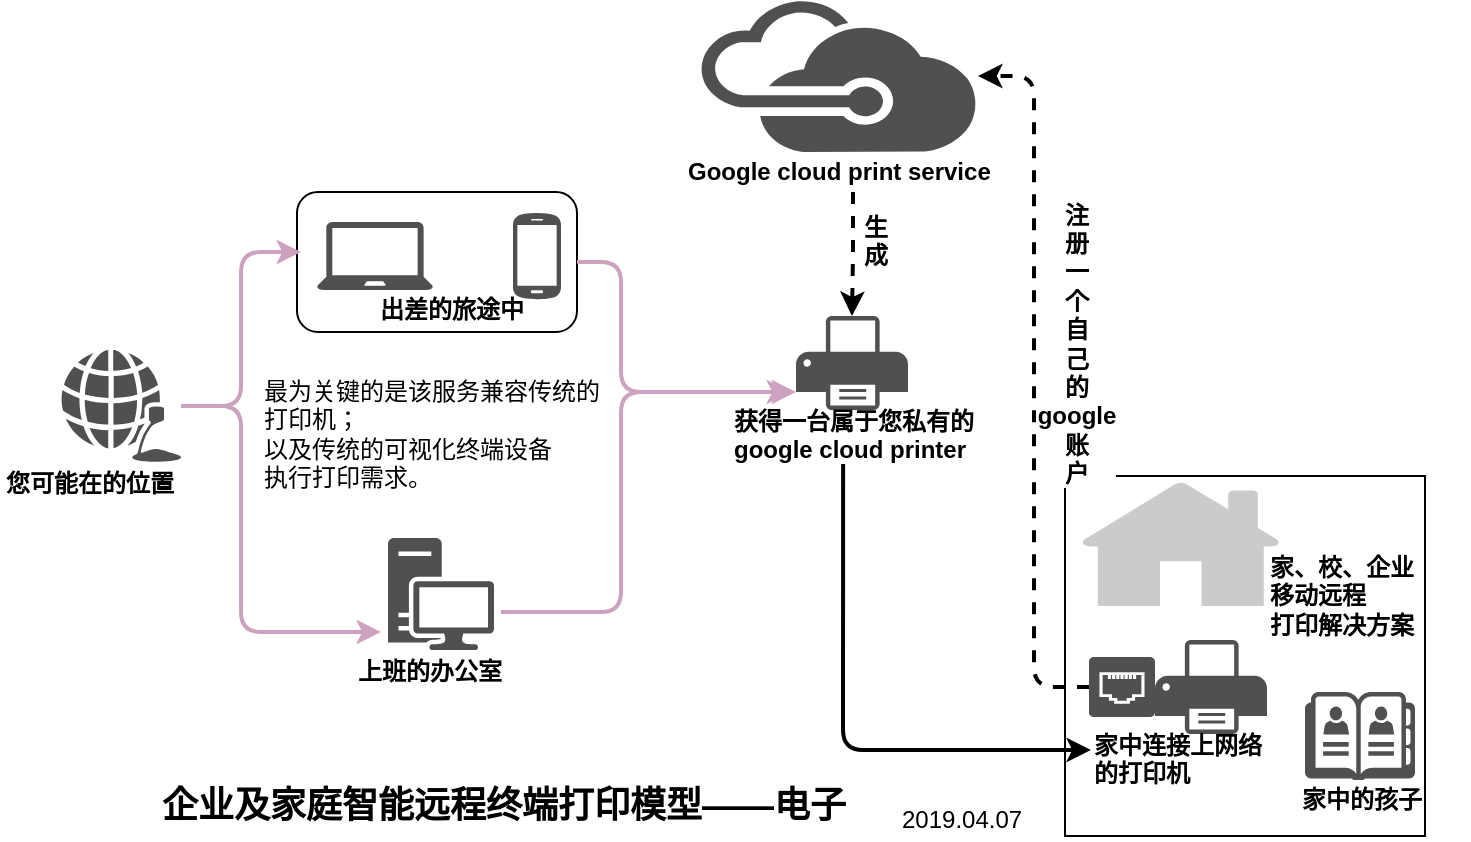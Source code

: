 <mxfile version="10.6.0" type="github"><diagram id="jo9v7P09ygBNdLOwuYa4" name="Page-1"><mxGraphModel dx="1581" dy="503" grid="1" gridSize="10" guides="1" tooltips="1" connect="1" arrows="1" fold="1" page="1" pageScale="1" pageWidth="827" pageHeight="1169" math="0" shadow="0"><root><mxCell id="0"/><mxCell id="1" parent="0"/><mxCell id="vyuO964C4UvbQYeFPGE2-1" value="" style="group" vertex="1" connectable="0" parent="1"><mxGeometry x="-372.5" y="225" width="318" height="226" as="geometry"/></mxCell><mxCell id="vyuO964C4UvbQYeFPGE2-2" value="" style="whiteSpace=wrap;html=1;aspect=fixed;" vertex="1" parent="vyuO964C4UvbQYeFPGE2-1"><mxGeometry x="116" y="44" width="180" height="180" as="geometry"/></mxCell><mxCell id="vyuO964C4UvbQYeFPGE2-3" value="" style="shadow=0;dashed=0;html=1;strokeColor=none;labelPosition=center;verticalLabelPosition=bottom;verticalAlign=top;outlineConnect=0;align=center;shape=mxgraph.office.concepts.home;fillColor=#CCCBCB;" vertex="1" parent="vyuO964C4UvbQYeFPGE2-1"><mxGeometry x="124" y="47" width="100" height="62" as="geometry"/></mxCell><mxCell id="vyuO964C4UvbQYeFPGE2-4" value="" style="group" vertex="1" connectable="0" parent="vyuO964C4UvbQYeFPGE2-1"><mxGeometry x="128" y="126" width="100" height="73" as="geometry"/></mxCell><mxCell id="vyuO964C4UvbQYeFPGE2-5" value="" style="shadow=0;dashed=0;html=1;strokeColor=none;fillColor=#505050;labelPosition=center;verticalLabelPosition=bottom;verticalAlign=top;outlineConnect=0;align=center;shape=mxgraph.office.devices.data_jack;" vertex="1" parent="vyuO964C4UvbQYeFPGE2-4"><mxGeometry y="8.5" width="33" height="30" as="geometry"/></mxCell><mxCell id="vyuO964C4UvbQYeFPGE2-6" value="" style="shadow=0;dashed=0;html=1;strokeColor=none;fillColor=#505050;labelPosition=center;verticalLabelPosition=bottom;verticalAlign=top;outlineConnect=0;align=center;shape=mxgraph.office.devices.printer;" vertex="1" parent="vyuO964C4UvbQYeFPGE2-4"><mxGeometry x="33" width="56" height="47" as="geometry"/></mxCell><mxCell id="vyuO964C4UvbQYeFPGE2-7" value="&lt;b&gt;家中连接上网络&lt;br&gt;的打印机&lt;/b&gt;&lt;br&gt;" style="text;html=1;resizable=0;points=[];autosize=1;align=left;verticalAlign=top;spacingTop=-4;" vertex="1" parent="vyuO964C4UvbQYeFPGE2-4"><mxGeometry y="43" width="100" height="30" as="geometry"/></mxCell><mxCell id="vyuO964C4UvbQYeFPGE2-8" value="" style="group" vertex="1" connectable="0" parent="vyuO964C4UvbQYeFPGE2-1"><mxGeometry x="232" y="152" width="80" height="64" as="geometry"/></mxCell><mxCell id="vyuO964C4UvbQYeFPGE2-9" value="" style="shadow=0;dashed=0;html=1;strokeColor=none;fillColor=#505050;labelPosition=center;verticalLabelPosition=bottom;verticalAlign=top;outlineConnect=0;align=center;shape=mxgraph.office.concepts.address_book;" vertex="1" parent="vyuO964C4UvbQYeFPGE2-8"><mxGeometry x="4" width="55" height="44" as="geometry"/></mxCell><mxCell id="vyuO964C4UvbQYeFPGE2-10" value="&lt;b&gt;家中的孩子&lt;/b&gt;" style="text;html=1;resizable=0;points=[];autosize=1;align=left;verticalAlign=top;spacingTop=-4;" vertex="1" parent="vyuO964C4UvbQYeFPGE2-8"><mxGeometry y="44" width="80" height="20" as="geometry"/></mxCell><mxCell id="vyuO964C4UvbQYeFPGE2-11" value="" style="group" vertex="1" connectable="0" parent="vyuO964C4UvbQYeFPGE2-1"><mxGeometry x="-67.5" y="30" width="150" height="96" as="geometry"/></mxCell><mxCell id="vyuO964C4UvbQYeFPGE2-12" value="&lt;b&gt;家、校、企业&lt;br&gt;移动远程&lt;br&gt;打印解决方案&lt;br&gt;&lt;/b&gt;" style="text;html=1;resizable=0;points=[];autosize=1;align=left;verticalAlign=top;spacingTop=-4;" vertex="1" parent="vyuO964C4UvbQYeFPGE2-1"><mxGeometry x="216" y="80" width="90" height="40" as="geometry"/></mxCell><mxCell id="vyuO964C4UvbQYeFPGE2-13" value="2019.04.07" style="text;html=1;resizable=0;points=[];autosize=1;align=left;verticalAlign=top;spacingTop=-4;" vertex="1" parent="vyuO964C4UvbQYeFPGE2-1"><mxGeometry x="32.5" y="206" width="80" height="20" as="geometry"/></mxCell><mxCell id="vyuO964C4UvbQYeFPGE2-14" value="" style="group" vertex="1" connectable="0" parent="1"><mxGeometry x="-630.5" y="137" width="130" height="60" as="geometry"/></mxCell><mxCell id="vyuO964C4UvbQYeFPGE2-15" value="" style="rounded=1;whiteSpace=wrap;html=1;" vertex="1" parent="vyuO964C4UvbQYeFPGE2-14"><mxGeometry x="-10" y="-10" width="140" height="70" as="geometry"/></mxCell><mxCell id="vyuO964C4UvbQYeFPGE2-16" value="" style="shadow=0;dashed=0;html=1;strokeColor=none;fillColor=#505050;labelPosition=center;verticalLabelPosition=bottom;verticalAlign=top;outlineConnect=0;align=center;shape=mxgraph.office.devices.laptop;" vertex="1" parent="vyuO964C4UvbQYeFPGE2-14"><mxGeometry y="5" width="58" height="34" as="geometry"/></mxCell><mxCell id="vyuO964C4UvbQYeFPGE2-17" value="" style="shadow=0;dashed=0;html=1;strokeColor=none;fillColor=#505050;labelPosition=center;verticalLabelPosition=bottom;verticalAlign=top;outlineConnect=0;align=center;shape=mxgraph.office.devices.cell_phone_android_standalone;" vertex="1" parent="vyuO964C4UvbQYeFPGE2-14"><mxGeometry x="98" width="24" height="44" as="geometry"/></mxCell><mxCell id="vyuO964C4UvbQYeFPGE2-18" value="&lt;b&gt;出差的旅途中&lt;/b&gt;" style="text;html=1;resizable=0;points=[];autosize=1;align=left;verticalAlign=top;spacingTop=-4;" vertex="1" parent="vyuO964C4UvbQYeFPGE2-14"><mxGeometry x="29" y="39" width="90" height="20" as="geometry"/></mxCell><mxCell id="vyuO964C4UvbQYeFPGE2-19" value="" style="group" vertex="1" connectable="0" parent="1"><mxGeometry x="-788.5" y="206" width="100" height="77" as="geometry"/></mxCell><mxCell id="vyuO964C4UvbQYeFPGE2-20" value="" style="shadow=0;dashed=0;html=1;strokeColor=none;fillColor=#505050;labelPosition=center;verticalLabelPosition=bottom;verticalAlign=top;outlineConnect=0;align=center;shape=mxgraph.office.concepts.web_conferencing;" vertex="1" parent="vyuO964C4UvbQYeFPGE2-19"><mxGeometry x="30" width="60" height="56" as="geometry"/></mxCell><mxCell id="vyuO964C4UvbQYeFPGE2-21" value="&lt;b&gt;您可能在的位置&lt;/b&gt;" style="text;html=1;resizable=0;points=[];autosize=1;align=left;verticalAlign=top;spacingTop=-4;" vertex="1" parent="vyuO964C4UvbQYeFPGE2-19"><mxGeometry y="57" width="100" height="20" as="geometry"/></mxCell><mxCell id="vyuO964C4UvbQYeFPGE2-22" value="" style="edgeStyle=elbowEdgeStyle;elbow=horizontal;endArrow=classic;html=1;strokeWidth=2;strokeColor=#CDA2BE;" edge="1" parent="1" source="vyuO964C4UvbQYeFPGE2-20"><mxGeometry width="50" height="50" relative="1" as="geometry"><mxPoint x="-678.5" y="257" as="sourcePoint"/><mxPoint x="-638.5" y="157" as="targetPoint"/></mxGeometry></mxCell><mxCell id="vyuO964C4UvbQYeFPGE2-23" value="" style="edgeStyle=elbowEdgeStyle;elbow=horizontal;endArrow=classic;html=1;strokeWidth=2;strokeColor=#CDA2BE;" edge="1" parent="1" source="vyuO964C4UvbQYeFPGE2-20"><mxGeometry width="50" height="50" relative="1" as="geometry"><mxPoint x="-698.5" y="237" as="sourcePoint"/><mxPoint x="-598.5" y="347" as="targetPoint"/><Array as="points"><mxPoint x="-668.5" y="307"/><mxPoint x="-618.5" y="337"/><mxPoint x="-668.5" y="307"/></Array></mxGeometry></mxCell><mxCell id="vyuO964C4UvbQYeFPGE2-24" value="" style="edgeStyle=elbowEdgeStyle;elbow=horizontal;endArrow=classic;html=1;exitX=1;exitY=0.5;exitDx=0;exitDy=0;strokeWidth=2;strokeColor=#CDA2BE;" edge="1" parent="1" source="vyuO964C4UvbQYeFPGE2-15" target="vyuO964C4UvbQYeFPGE2-27"><mxGeometry width="50" height="50" relative="1" as="geometry"><mxPoint x="-688.5" y="244" as="sourcePoint"/><mxPoint x="-424" y="212.5" as="targetPoint"/><Array as="points"><mxPoint x="-478.5" y="227"/><mxPoint x="-478.5" y="197"/></Array></mxGeometry></mxCell><mxCell id="vyuO964C4UvbQYeFPGE2-25" value="" style="edgeStyle=elbowEdgeStyle;elbow=horizontal;endArrow=classic;html=1;strokeWidth=2;strokeColor=#CDA2BE;" edge="1" parent="1"><mxGeometry width="50" height="50" relative="1" as="geometry"><mxPoint x="-538.5" y="337" as="sourcePoint"/><mxPoint x="-393.5" y="227" as="targetPoint"/><Array as="points"><mxPoint x="-478.5" y="277"/><mxPoint x="-458.5" y="277"/><mxPoint x="-478.5" y="247"/></Array></mxGeometry></mxCell><mxCell id="vyuO964C4UvbQYeFPGE2-26" value="" style="group" vertex="1" connectable="0" parent="1"><mxGeometry x="-424" y="189" width="140" height="73" as="geometry"/></mxCell><mxCell id="vyuO964C4UvbQYeFPGE2-27" value="" style="shadow=0;dashed=0;html=1;strokeColor=none;fillColor=#505050;labelPosition=center;verticalLabelPosition=bottom;verticalAlign=top;outlineConnect=0;align=center;shape=mxgraph.office.devices.printer;" vertex="1" parent="vyuO964C4UvbQYeFPGE2-26"><mxGeometry x="33" width="56" height="47" as="geometry"/></mxCell><mxCell id="vyuO964C4UvbQYeFPGE2-28" value="&lt;b&gt;获得一台属于您私有的&lt;br&gt;google cloud printer&lt;/b&gt;" style="text;html=1;resizable=0;points=[];autosize=1;align=left;verticalAlign=top;spacingTop=-4;" vertex="1" parent="vyuO964C4UvbQYeFPGE2-26"><mxGeometry y="43" width="140" height="30" as="geometry"/></mxCell><mxCell id="vyuO964C4UvbQYeFPGE2-29" value="" style="edgeStyle=elbowEdgeStyle;elbow=horizontal;endArrow=classic;html=1;dashed=1;strokeWidth=2;strokeColor=#000000;" edge="1" parent="1" source="vyuO964C4UvbQYeFPGE2-5" target="vyuO964C4UvbQYeFPGE2-37"><mxGeometry width="50" height="50" relative="1" as="geometry"><mxPoint x="-668.5" y="264" as="sourcePoint"/><mxPoint x="-608.5" y="187" as="targetPoint"/></mxGeometry></mxCell><mxCell id="vyuO964C4UvbQYeFPGE2-30" value="&lt;b&gt;注&lt;br&gt;册&lt;br&gt;一&lt;br&gt;个&lt;br&gt;自&lt;br&gt;己&lt;br&gt;的&lt;br&gt;google&lt;br&gt;账&lt;br&gt;户&lt;/b&gt;" style="text;html=1;resizable=0;points=[];align=center;verticalAlign=middle;labelBackgroundColor=#ffffff;" vertex="1" connectable="0" parent="vyuO964C4UvbQYeFPGE2-29"><mxGeometry x="0.346" y="-2" relative="1" as="geometry"><mxPoint x="19" y="44" as="offset"/></mxGeometry></mxCell><mxCell id="vyuO964C4UvbQYeFPGE2-31" value="" style="edgeStyle=orthogonalEdgeStyle;rounded=0;orthogonalLoop=1;jettySize=auto;html=1;strokeWidth=2;dashed=1;" edge="1" parent="1" source="vyuO964C4UvbQYeFPGE2-38" target="vyuO964C4UvbQYeFPGE2-27"><mxGeometry relative="1" as="geometry"/></mxCell><mxCell id="vyuO964C4UvbQYeFPGE2-32" value="" style="edgeStyle=elbowEdgeStyle;elbow=horizontal;endArrow=classic;html=1;entryX=0.01;entryY=0.4;entryDx=0;entryDy=0;entryPerimeter=0;exitX=0.404;exitY=1.033;exitDx=0;exitDy=0;exitPerimeter=0;strokeWidth=2;" edge="1" parent="1" source="vyuO964C4UvbQYeFPGE2-28" target="vyuO964C4UvbQYeFPGE2-7"><mxGeometry width="50" height="50" relative="1" as="geometry"><mxPoint x="-688.5" y="247" as="sourcePoint"/><mxPoint x="-628.5" y="341" as="targetPoint"/><Array as="points"><mxPoint x="-367.5" y="297"/><mxPoint x="-377.5" y="337"/></Array></mxGeometry></mxCell><mxCell id="vyuO964C4UvbQYeFPGE2-33" value="&lt;b&gt;&lt;font style=&quot;font-size: 18px&quot;&gt;企业及家庭智能远程终端打印模型——电子&lt;/font&gt;&lt;/b&gt;" style="text;html=1;resizable=0;points=[];autosize=1;align=left;verticalAlign=top;spacingTop=-4;" vertex="1" parent="1"><mxGeometry x="-710.5" y="421" width="360" height="20" as="geometry"/></mxCell><mxCell id="vyuO964C4UvbQYeFPGE2-34" value="最为关键的是该服务兼容传统的&lt;br&gt;打印机；&lt;br&gt;以及传统的可视化终端设备&lt;br&gt;执行打印需求。" style="text;html=1;resizable=0;points=[];autosize=1;align=left;verticalAlign=top;spacingTop=-4;" vertex="1" parent="1"><mxGeometry x="-659" y="217" width="180" height="60" as="geometry"/></mxCell><mxCell id="vyuO964C4UvbQYeFPGE2-35" value="&lt;b&gt;生&lt;br&gt;成&lt;/b&gt;" style="text;html=1;resizable=0;points=[];autosize=1;align=left;verticalAlign=top;spacingTop=-4;" vertex="1" parent="1"><mxGeometry x="-359.5" y="135" width="30" height="30" as="geometry"/></mxCell><mxCell id="vyuO964C4UvbQYeFPGE2-36" value="" style="group" vertex="1" connectable="0" parent="1"><mxGeometry x="-447.5" y="31" width="170" height="96" as="geometry"/></mxCell><mxCell id="vyuO964C4UvbQYeFPGE2-37" value="" style="shadow=0;dashed=0;html=1;strokeColor=none;fillColor=#505050;labelPosition=center;verticalLabelPosition=bottom;outlineConnect=0;verticalAlign=top;align=center;shape=mxgraph.office.clouds.azure;" vertex="1" parent="vyuO964C4UvbQYeFPGE2-36"><mxGeometry x="7.5" width="140" height="76" as="geometry"/></mxCell><mxCell id="vyuO964C4UvbQYeFPGE2-38" value="&lt;b&gt;Google cloud print service&lt;/b&gt;" style="text;html=1;resizable=0;points=[];autosize=1;align=left;verticalAlign=top;spacingTop=-4;" vertex="1" parent="vyuO964C4UvbQYeFPGE2-36"><mxGeometry y="76" width="170" height="20" as="geometry"/></mxCell><mxCell id="vyuO964C4UvbQYeFPGE2-39" value="" style="group" vertex="1" connectable="0" parent="1"><mxGeometry x="-612" y="300" width="90" height="76.5" as="geometry"/></mxCell><mxCell id="vyuO964C4UvbQYeFPGE2-40" value="" style="shadow=0;dashed=0;html=1;strokeColor=none;fillColor=#505050;labelPosition=center;verticalLabelPosition=bottom;verticalAlign=top;outlineConnect=0;align=center;shape=mxgraph.office.devices.workstation;" vertex="1" parent="vyuO964C4UvbQYeFPGE2-39"><mxGeometry x="17" width="53" height="56" as="geometry"/></mxCell><mxCell id="vyuO964C4UvbQYeFPGE2-41" value="&lt;b&gt;上班的办公室&lt;/b&gt;" style="text;html=1;resizable=0;points=[];autosize=1;align=left;verticalAlign=top;spacingTop=-4;" vertex="1" parent="vyuO964C4UvbQYeFPGE2-39"><mxGeometry y="56.5" width="90" height="20" as="geometry"/></mxCell></root></mxGraphModel></diagram></mxfile>